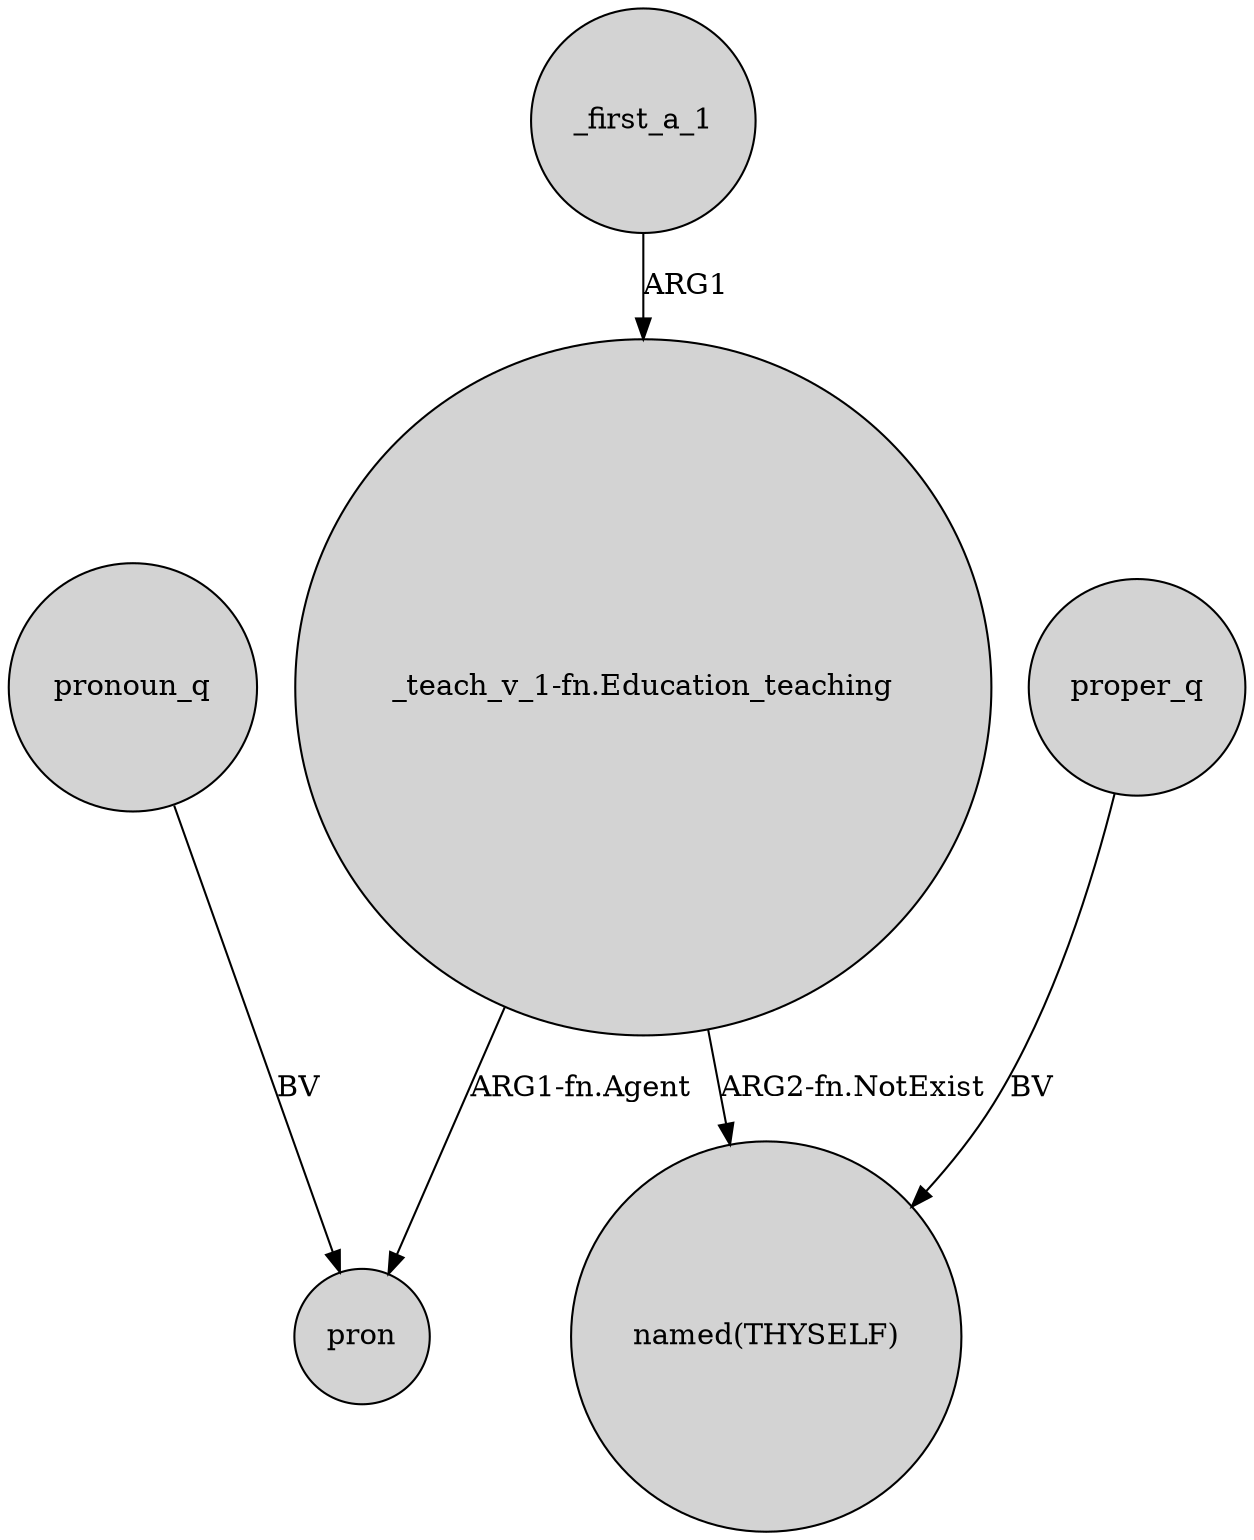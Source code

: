 digraph {
	node [shape=circle style=filled]
	"_teach_v_1-fn.Education_teaching" -> pron [label="ARG1-fn.Agent"]
	proper_q -> "named(THYSELF)" [label=BV]
	_first_a_1 -> "_teach_v_1-fn.Education_teaching" [label=ARG1]
	"_teach_v_1-fn.Education_teaching" -> "named(THYSELF)" [label="ARG2-fn.NotExist"]
	pronoun_q -> pron [label=BV]
}
